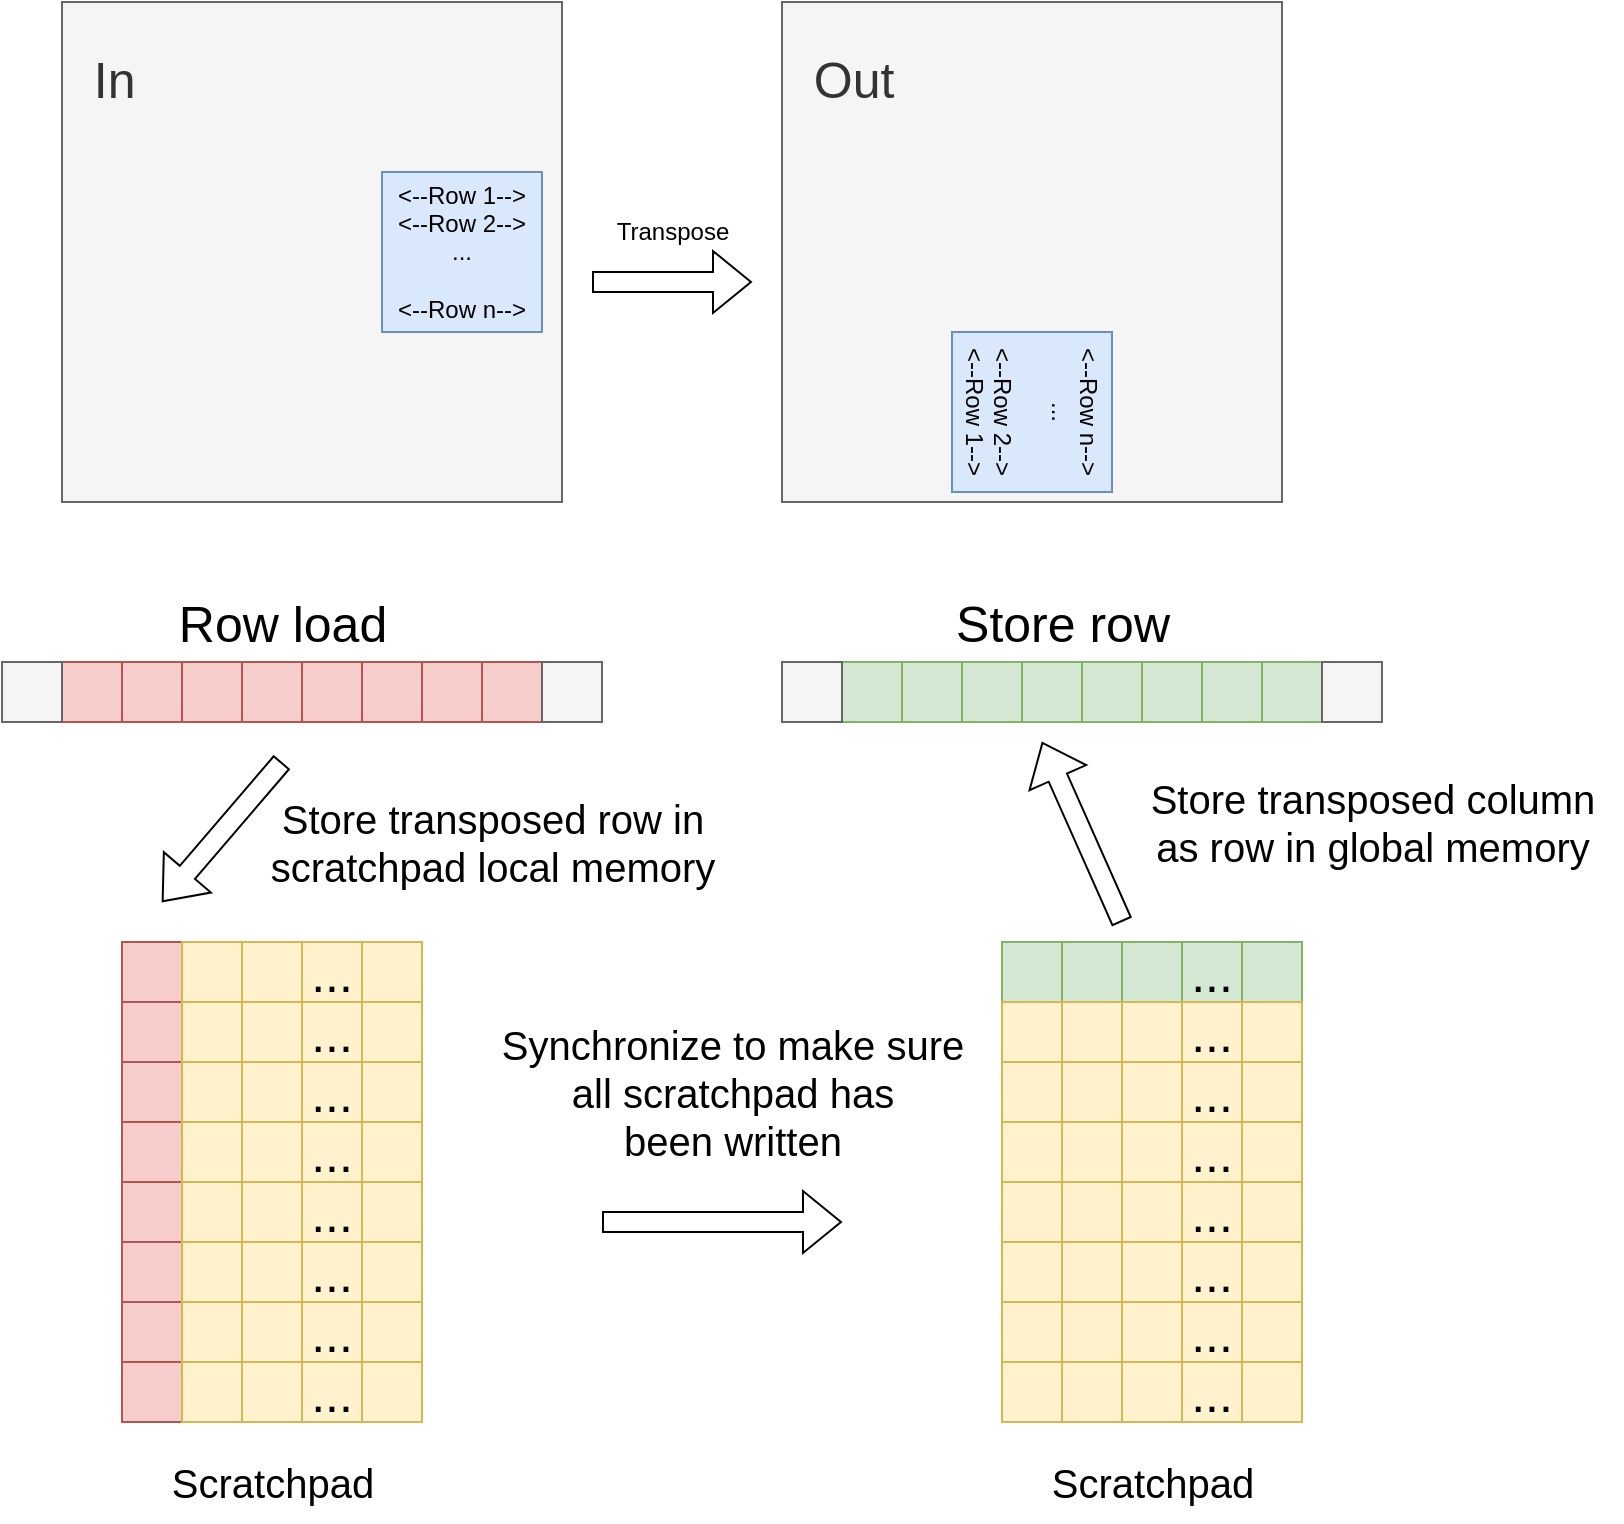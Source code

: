 <mxfile version="20.2.8" type="device"><diagram id="FgS90yQwINHz3JSQ8wSD" name="Page-1"><mxGraphModel dx="1192" dy="786" grid="1" gridSize="10" guides="1" tooltips="1" connect="1" arrows="1" fold="1" page="1" pageScale="1" pageWidth="850" pageHeight="1100" math="0" shadow="0"><root><mxCell id="0"/><mxCell id="1" parent="0"/><mxCell id="fDnmCRsfkhBNDSyyjOqY-11" value="&amp;nbsp;&lt;div style=&quot;font-size: 25px;&quot; align=&quot;left&quot;&gt;&amp;nbsp; Out&lt;br&gt;&lt;/div&gt;&lt;div align=&quot;left&quot;&gt;&lt;br&gt;&lt;/div&gt;&lt;div align=&quot;left&quot;&gt;&lt;br&gt;&lt;/div&gt;&lt;div align=&quot;left&quot;&gt;&lt;br&gt;&lt;/div&gt;&lt;div align=&quot;left&quot;&gt;&lt;br&gt;&lt;/div&gt;&lt;div align=&quot;left&quot;&gt;&lt;br&gt;&lt;/div&gt;&lt;div align=&quot;left&quot;&gt;&lt;br&gt;&lt;/div&gt;&lt;div align=&quot;left&quot;&gt;&lt;br&gt;&lt;/div&gt;&lt;div align=&quot;left&quot;&gt;&lt;br&gt;&lt;/div&gt;&lt;div align=&quot;left&quot;&gt;&lt;br&gt;&lt;/div&gt;&lt;div align=&quot;left&quot;&gt;&lt;br&gt;&lt;/div&gt;&lt;div align=&quot;left&quot;&gt;&lt;br&gt;&lt;/div&gt;&lt;div align=&quot;left&quot;&gt;&lt;br&gt;&lt;/div&gt;&lt;div align=&quot;left&quot;&gt;&lt;br&gt;&lt;/div&gt;" style="whiteSpace=wrap;html=1;aspect=fixed;fillColor=#f5f5f5;strokeColor=#666666;fontColor=#333333;align=left;" vertex="1" parent="1"><mxGeometry x="440" y="260" width="250" height="250" as="geometry"/></mxCell><mxCell id="fDnmCRsfkhBNDSyyjOqY-1" value="&amp;nbsp;&lt;div style=&quot;font-size: 25px;&quot; align=&quot;left&quot;&gt;&amp;nbsp; In&lt;br&gt;&lt;/div&gt;&lt;div align=&quot;left&quot;&gt;&lt;br&gt;&lt;/div&gt;&lt;div align=&quot;left&quot;&gt;&lt;br&gt;&lt;/div&gt;&lt;div align=&quot;left&quot;&gt;&lt;br&gt;&lt;/div&gt;&lt;div align=&quot;left&quot;&gt;&lt;br&gt;&lt;/div&gt;&lt;div align=&quot;left&quot;&gt;&lt;br&gt;&lt;/div&gt;&lt;div align=&quot;left&quot;&gt;&lt;br&gt;&lt;/div&gt;&lt;div align=&quot;left&quot;&gt;&lt;br&gt;&lt;/div&gt;&lt;div align=&quot;left&quot;&gt;&lt;br&gt;&lt;/div&gt;&lt;div align=&quot;left&quot;&gt;&lt;br&gt;&lt;/div&gt;&lt;div align=&quot;left&quot;&gt;&lt;br&gt;&lt;/div&gt;&lt;div align=&quot;left&quot;&gt;&lt;br&gt;&lt;/div&gt;&lt;div align=&quot;left&quot;&gt;&lt;br&gt;&lt;/div&gt;&lt;div align=&quot;left&quot;&gt;&lt;br&gt;&lt;/div&gt;" style="whiteSpace=wrap;html=1;aspect=fixed;fillColor=#f5f5f5;strokeColor=#666666;fontColor=#333333;align=left;" vertex="1" parent="1"><mxGeometry x="80" y="260" width="250" height="250" as="geometry"/></mxCell><mxCell id="fDnmCRsfkhBNDSyyjOqY-2" value="&lt;div&gt;&amp;lt;--Row 1--&amp;gt;&lt;br&gt;&lt;/div&gt;&lt;div&gt;&amp;lt;--Row 2--&amp;gt;&lt;br&gt;&lt;/div&gt;&lt;div&gt;...&lt;/div&gt;&lt;div&gt;&lt;br&gt;&lt;/div&gt;&lt;div&gt;&amp;lt;--Row n--&amp;gt;&lt;br&gt;&lt;/div&gt;" style="whiteSpace=wrap;html=1;aspect=fixed;fillColor=#dae8fc;strokeColor=#6c8ebf;" vertex="1" parent="1"><mxGeometry x="240" y="345" width="80" height="80" as="geometry"/></mxCell><mxCell id="fDnmCRsfkhBNDSyyjOqY-3" value="" style="shape=flexArrow;endArrow=classic;html=1;rounded=0;" edge="1" parent="1"><mxGeometry width="50" height="50" relative="1" as="geometry"><mxPoint x="345" y="400" as="sourcePoint"/><mxPoint x="425" y="400" as="targetPoint"/></mxGeometry></mxCell><mxCell id="fDnmCRsfkhBNDSyyjOqY-9" value="&lt;div&gt;&amp;lt;--Row n--&amp;gt;&lt;br&gt;&lt;/div&gt;&lt;div&gt;...&lt;/div&gt;&lt;div&gt;&lt;br&gt;&lt;/div&gt;&lt;div&gt;&amp;lt;--Row 2--&amp;gt;&lt;br&gt;&lt;/div&gt;&lt;div&gt;&amp;lt;--Row 1--&amp;gt;&lt;br&gt;&lt;/div&gt;" style="whiteSpace=wrap;html=1;aspect=fixed;fillColor=#dae8fc;strokeColor=#6c8ebf;rotation=90;" vertex="1" parent="1"><mxGeometry x="525" y="425" width="80" height="80" as="geometry"/></mxCell><mxCell id="fDnmCRsfkhBNDSyyjOqY-10" value="Transpose" style="text;html=1;align=center;verticalAlign=middle;resizable=0;points=[];autosize=1;strokeColor=none;fillColor=none;" vertex="1" parent="1"><mxGeometry x="345" y="360" width="80" height="30" as="geometry"/></mxCell><mxCell id="fDnmCRsfkhBNDSyyjOqY-12" value="" style="whiteSpace=wrap;html=1;aspect=fixed;fontSize=25;fillColor=#f8cecc;strokeColor=#b85450;" vertex="1" parent="1"><mxGeometry x="80" y="590" width="30" height="30" as="geometry"/></mxCell><mxCell id="fDnmCRsfkhBNDSyyjOqY-13" value="" style="whiteSpace=wrap;html=1;aspect=fixed;fontSize=25;fillColor=#f8cecc;strokeColor=#b85450;" vertex="1" parent="1"><mxGeometry x="110" y="590" width="30" height="30" as="geometry"/></mxCell><mxCell id="fDnmCRsfkhBNDSyyjOqY-14" value="" style="whiteSpace=wrap;html=1;aspect=fixed;fontSize=25;fillColor=#f8cecc;strokeColor=#b85450;" vertex="1" parent="1"><mxGeometry x="140" y="590" width="30" height="30" as="geometry"/></mxCell><mxCell id="fDnmCRsfkhBNDSyyjOqY-15" value="" style="whiteSpace=wrap;html=1;aspect=fixed;fontSize=25;fillColor=#f8cecc;strokeColor=#b85450;" vertex="1" parent="1"><mxGeometry x="170" y="590" width="30" height="30" as="geometry"/></mxCell><mxCell id="fDnmCRsfkhBNDSyyjOqY-16" value="" style="whiteSpace=wrap;html=1;aspect=fixed;fontSize=25;fillColor=#f8cecc;strokeColor=#b85450;" vertex="1" parent="1"><mxGeometry x="200" y="590" width="30" height="30" as="geometry"/></mxCell><mxCell id="fDnmCRsfkhBNDSyyjOqY-17" value="" style="whiteSpace=wrap;html=1;aspect=fixed;fontSize=25;fillColor=#f8cecc;strokeColor=#b85450;" vertex="1" parent="1"><mxGeometry x="230" y="590" width="30" height="30" as="geometry"/></mxCell><mxCell id="fDnmCRsfkhBNDSyyjOqY-18" value="" style="whiteSpace=wrap;html=1;aspect=fixed;fontSize=25;fillColor=#f8cecc;strokeColor=#b85450;" vertex="1" parent="1"><mxGeometry x="260" y="590" width="30" height="30" as="geometry"/></mxCell><mxCell id="fDnmCRsfkhBNDSyyjOqY-19" value="" style="whiteSpace=wrap;html=1;aspect=fixed;fontSize=25;fillColor=#f8cecc;strokeColor=#b85450;" vertex="1" parent="1"><mxGeometry x="290" y="590" width="30" height="30" as="geometry"/></mxCell><mxCell id="fDnmCRsfkhBNDSyyjOqY-21" value="Row load" style="text;html=1;align=center;verticalAlign=middle;resizable=0;points=[];autosize=1;strokeColor=none;fillColor=none;fontSize=25;" vertex="1" parent="1"><mxGeometry x="125" y="550" width="130" height="40" as="geometry"/></mxCell><mxCell id="fDnmCRsfkhBNDSyyjOqY-22" value="" style="whiteSpace=wrap;html=1;aspect=fixed;fontSize=25;fillColor=#d5e8d4;strokeColor=#82b366;" vertex="1" parent="1"><mxGeometry x="550" y="730" width="30" height="30" as="geometry"/></mxCell><mxCell id="fDnmCRsfkhBNDSyyjOqY-23" value="" style="whiteSpace=wrap;html=1;aspect=fixed;fontSize=25;fillColor=#fff2cc;strokeColor=#d6b656;" vertex="1" parent="1"><mxGeometry x="550" y="760" width="30" height="30" as="geometry"/></mxCell><mxCell id="fDnmCRsfkhBNDSyyjOqY-24" value="" style="whiteSpace=wrap;html=1;aspect=fixed;fontSize=25;fillColor=#fff2cc;strokeColor=#d6b656;" vertex="1" parent="1"><mxGeometry x="550" y="790" width="30" height="30" as="geometry"/></mxCell><mxCell id="fDnmCRsfkhBNDSyyjOqY-25" value="" style="whiteSpace=wrap;html=1;aspect=fixed;fontSize=25;fillColor=#fff2cc;strokeColor=#d6b656;" vertex="1" parent="1"><mxGeometry x="550" y="820" width="30" height="30" as="geometry"/></mxCell><mxCell id="fDnmCRsfkhBNDSyyjOqY-26" value="" style="whiteSpace=wrap;html=1;aspect=fixed;fontSize=25;fillColor=#fff2cc;strokeColor=#d6b656;" vertex="1" parent="1"><mxGeometry x="550" y="850" width="30" height="30" as="geometry"/></mxCell><mxCell id="fDnmCRsfkhBNDSyyjOqY-27" value="" style="whiteSpace=wrap;html=1;aspect=fixed;fontSize=25;fillColor=#fff2cc;strokeColor=#d6b656;" vertex="1" parent="1"><mxGeometry x="550" y="880" width="30" height="30" as="geometry"/></mxCell><mxCell id="fDnmCRsfkhBNDSyyjOqY-28" value="" style="whiteSpace=wrap;html=1;aspect=fixed;fontSize=25;fillColor=#fff2cc;strokeColor=#d6b656;" vertex="1" parent="1"><mxGeometry x="550" y="910" width="30" height="30" as="geometry"/></mxCell><mxCell id="fDnmCRsfkhBNDSyyjOqY-29" value="" style="whiteSpace=wrap;html=1;aspect=fixed;fontSize=25;fillColor=#fff2cc;strokeColor=#d6b656;" vertex="1" parent="1"><mxGeometry x="550" y="940" width="30" height="30" as="geometry"/></mxCell><mxCell id="fDnmCRsfkhBNDSyyjOqY-33" value="" style="whiteSpace=wrap;html=1;aspect=fixed;fontSize=25;fillColor=#d5e8d4;strokeColor=#82b366;" vertex="1" parent="1"><mxGeometry x="580" y="730" width="30" height="30" as="geometry"/></mxCell><mxCell id="fDnmCRsfkhBNDSyyjOqY-34" value="" style="whiteSpace=wrap;html=1;aspect=fixed;fontSize=25;fillColor=#fff2cc;strokeColor=#d6b656;" vertex="1" parent="1"><mxGeometry x="580" y="760" width="30" height="30" as="geometry"/></mxCell><mxCell id="fDnmCRsfkhBNDSyyjOqY-35" value="" style="whiteSpace=wrap;html=1;aspect=fixed;fontSize=25;fillColor=#fff2cc;strokeColor=#d6b656;" vertex="1" parent="1"><mxGeometry x="580" y="790" width="30" height="30" as="geometry"/></mxCell><mxCell id="fDnmCRsfkhBNDSyyjOqY-36" value="" style="whiteSpace=wrap;html=1;aspect=fixed;fontSize=25;fillColor=#fff2cc;strokeColor=#d6b656;" vertex="1" parent="1"><mxGeometry x="580" y="820" width="30" height="30" as="geometry"/></mxCell><mxCell id="fDnmCRsfkhBNDSyyjOqY-37" value="" style="whiteSpace=wrap;html=1;aspect=fixed;fontSize=25;fillColor=#fff2cc;strokeColor=#d6b656;" vertex="1" parent="1"><mxGeometry x="580" y="850" width="30" height="30" as="geometry"/></mxCell><mxCell id="fDnmCRsfkhBNDSyyjOqY-38" value="" style="whiteSpace=wrap;html=1;aspect=fixed;fontSize=25;fillColor=#fff2cc;strokeColor=#d6b656;" vertex="1" parent="1"><mxGeometry x="580" y="880" width="30" height="30" as="geometry"/></mxCell><mxCell id="fDnmCRsfkhBNDSyyjOqY-39" value="" style="whiteSpace=wrap;html=1;aspect=fixed;fontSize=25;fillColor=#fff2cc;strokeColor=#d6b656;" vertex="1" parent="1"><mxGeometry x="580" y="910" width="30" height="30" as="geometry"/></mxCell><mxCell id="fDnmCRsfkhBNDSyyjOqY-40" value="" style="whiteSpace=wrap;html=1;aspect=fixed;fontSize=25;fillColor=#fff2cc;strokeColor=#d6b656;" vertex="1" parent="1"><mxGeometry x="580" y="940" width="30" height="30" as="geometry"/></mxCell><mxCell id="fDnmCRsfkhBNDSyyjOqY-41" value="" style="whiteSpace=wrap;html=1;aspect=fixed;fontSize=25;fillColor=#d5e8d4;strokeColor=#82b366;" vertex="1" parent="1"><mxGeometry x="610" y="730" width="30" height="30" as="geometry"/></mxCell><mxCell id="fDnmCRsfkhBNDSyyjOqY-42" value="" style="whiteSpace=wrap;html=1;aspect=fixed;fontSize=25;fillColor=#fff2cc;strokeColor=#d6b656;" vertex="1" parent="1"><mxGeometry x="610" y="760" width="30" height="30" as="geometry"/></mxCell><mxCell id="fDnmCRsfkhBNDSyyjOqY-43" value="" style="whiteSpace=wrap;html=1;aspect=fixed;fontSize=25;fillColor=#fff2cc;strokeColor=#d6b656;" vertex="1" parent="1"><mxGeometry x="610" y="790" width="30" height="30" as="geometry"/></mxCell><mxCell id="fDnmCRsfkhBNDSyyjOqY-44" value="" style="whiteSpace=wrap;html=1;aspect=fixed;fontSize=25;fillColor=#fff2cc;strokeColor=#d6b656;" vertex="1" parent="1"><mxGeometry x="610" y="820" width="30" height="30" as="geometry"/></mxCell><mxCell id="fDnmCRsfkhBNDSyyjOqY-45" value="" style="whiteSpace=wrap;html=1;aspect=fixed;fontSize=25;fillColor=#fff2cc;strokeColor=#d6b656;" vertex="1" parent="1"><mxGeometry x="610" y="850" width="30" height="30" as="geometry"/></mxCell><mxCell id="fDnmCRsfkhBNDSyyjOqY-46" value="" style="whiteSpace=wrap;html=1;aspect=fixed;fontSize=25;fillColor=#fff2cc;strokeColor=#d6b656;" vertex="1" parent="1"><mxGeometry x="610" y="880" width="30" height="30" as="geometry"/></mxCell><mxCell id="fDnmCRsfkhBNDSyyjOqY-47" value="" style="whiteSpace=wrap;html=1;aspect=fixed;fontSize=25;fillColor=#fff2cc;strokeColor=#d6b656;" vertex="1" parent="1"><mxGeometry x="610" y="910" width="30" height="30" as="geometry"/></mxCell><mxCell id="fDnmCRsfkhBNDSyyjOqY-48" value="" style="whiteSpace=wrap;html=1;aspect=fixed;fontSize=25;fillColor=#fff2cc;strokeColor=#d6b656;" vertex="1" parent="1"><mxGeometry x="610" y="940" width="30" height="30" as="geometry"/></mxCell><mxCell id="fDnmCRsfkhBNDSyyjOqY-49" value="&lt;div&gt;...&lt;/div&gt;" style="whiteSpace=wrap;html=1;aspect=fixed;fontSize=25;fillColor=#d5e8d4;strokeColor=#82b366;" vertex="1" parent="1"><mxGeometry x="640" y="730" width="30" height="30" as="geometry"/></mxCell><mxCell id="fDnmCRsfkhBNDSyyjOqY-50" value="..." style="whiteSpace=wrap;html=1;aspect=fixed;fontSize=25;fillColor=#fff2cc;strokeColor=#d6b656;" vertex="1" parent="1"><mxGeometry x="640" y="760" width="30" height="30" as="geometry"/></mxCell><mxCell id="fDnmCRsfkhBNDSyyjOqY-51" value="..." style="whiteSpace=wrap;html=1;aspect=fixed;fontSize=25;fillColor=#fff2cc;strokeColor=#d6b656;" vertex="1" parent="1"><mxGeometry x="640" y="790" width="30" height="30" as="geometry"/></mxCell><mxCell id="fDnmCRsfkhBNDSyyjOqY-52" value="..." style="whiteSpace=wrap;html=1;aspect=fixed;fontSize=25;fillColor=#fff2cc;strokeColor=#d6b656;" vertex="1" parent="1"><mxGeometry x="640" y="820" width="30" height="30" as="geometry"/></mxCell><mxCell id="fDnmCRsfkhBNDSyyjOqY-53" value="..." style="whiteSpace=wrap;html=1;aspect=fixed;fontSize=25;fillColor=#fff2cc;strokeColor=#d6b656;" vertex="1" parent="1"><mxGeometry x="640" y="850" width="30" height="30" as="geometry"/></mxCell><mxCell id="fDnmCRsfkhBNDSyyjOqY-54" value="..." style="whiteSpace=wrap;html=1;aspect=fixed;fontSize=25;fillColor=#fff2cc;strokeColor=#d6b656;" vertex="1" parent="1"><mxGeometry x="640" y="880" width="30" height="30" as="geometry"/></mxCell><mxCell id="fDnmCRsfkhBNDSyyjOqY-55" value="..." style="whiteSpace=wrap;html=1;aspect=fixed;fontSize=25;fillColor=#fff2cc;strokeColor=#d6b656;" vertex="1" parent="1"><mxGeometry x="640" y="910" width="30" height="30" as="geometry"/></mxCell><mxCell id="fDnmCRsfkhBNDSyyjOqY-56" value="..." style="whiteSpace=wrap;html=1;aspect=fixed;fontSize=25;fillColor=#fff2cc;strokeColor=#d6b656;" vertex="1" parent="1"><mxGeometry x="640" y="940" width="30" height="30" as="geometry"/></mxCell><mxCell id="fDnmCRsfkhBNDSyyjOqY-57" value="" style="whiteSpace=wrap;html=1;aspect=fixed;fontSize=25;fillColor=#d5e8d4;strokeColor=#82b366;" vertex="1" parent="1"><mxGeometry x="670" y="730" width="30" height="30" as="geometry"/></mxCell><mxCell id="fDnmCRsfkhBNDSyyjOqY-58" value="" style="whiteSpace=wrap;html=1;aspect=fixed;fontSize=25;fillColor=#fff2cc;strokeColor=#d6b656;" vertex="1" parent="1"><mxGeometry x="670" y="760" width="30" height="30" as="geometry"/></mxCell><mxCell id="fDnmCRsfkhBNDSyyjOqY-59" value="" style="whiteSpace=wrap;html=1;aspect=fixed;fontSize=25;fillColor=#fff2cc;strokeColor=#d6b656;" vertex="1" parent="1"><mxGeometry x="670" y="790" width="30" height="30" as="geometry"/></mxCell><mxCell id="fDnmCRsfkhBNDSyyjOqY-60" value="" style="whiteSpace=wrap;html=1;aspect=fixed;fontSize=25;fillColor=#fff2cc;strokeColor=#d6b656;" vertex="1" parent="1"><mxGeometry x="670" y="820" width="30" height="30" as="geometry"/></mxCell><mxCell id="fDnmCRsfkhBNDSyyjOqY-61" value="" style="whiteSpace=wrap;html=1;aspect=fixed;fontSize=25;fillColor=#fff2cc;strokeColor=#d6b656;" vertex="1" parent="1"><mxGeometry x="670" y="850" width="30" height="30" as="geometry"/></mxCell><mxCell id="fDnmCRsfkhBNDSyyjOqY-62" value="" style="whiteSpace=wrap;html=1;aspect=fixed;fontSize=25;fillColor=#fff2cc;strokeColor=#d6b656;" vertex="1" parent="1"><mxGeometry x="670" y="880" width="30" height="30" as="geometry"/></mxCell><mxCell id="fDnmCRsfkhBNDSyyjOqY-63" value="" style="whiteSpace=wrap;html=1;aspect=fixed;fontSize=25;fillColor=#fff2cc;strokeColor=#d6b656;" vertex="1" parent="1"><mxGeometry x="670" y="910" width="30" height="30" as="geometry"/></mxCell><mxCell id="fDnmCRsfkhBNDSyyjOqY-64" value="" style="whiteSpace=wrap;html=1;aspect=fixed;fontSize=25;fillColor=#fff2cc;strokeColor=#d6b656;" vertex="1" parent="1"><mxGeometry x="670" y="940" width="30" height="30" as="geometry"/></mxCell><mxCell id="fDnmCRsfkhBNDSyyjOqY-65" value="" style="whiteSpace=wrap;html=1;aspect=fixed;fontSize=25;fillColor=#f5f5f5;strokeColor=#666666;fontColor=#333333;" vertex="1" parent="1"><mxGeometry x="320" y="590" width="30" height="30" as="geometry"/></mxCell><mxCell id="fDnmCRsfkhBNDSyyjOqY-66" value="" style="whiteSpace=wrap;html=1;aspect=fixed;fontSize=25;fillColor=#f5f5f5;strokeColor=#666666;fontColor=#333333;" vertex="1" parent="1"><mxGeometry x="50" y="590" width="30" height="30" as="geometry"/></mxCell><mxCell id="fDnmCRsfkhBNDSyyjOqY-67" value="" style="whiteSpace=wrap;html=1;aspect=fixed;fontSize=25;fillColor=#f8cecc;strokeColor=#b85450;" vertex="1" parent="1"><mxGeometry x="110" y="730" width="30" height="30" as="geometry"/></mxCell><mxCell id="fDnmCRsfkhBNDSyyjOqY-68" value="" style="whiteSpace=wrap;html=1;aspect=fixed;fontSize=25;fillColor=#f8cecc;strokeColor=#b85450;" vertex="1" parent="1"><mxGeometry x="110" y="760" width="30" height="30" as="geometry"/></mxCell><mxCell id="fDnmCRsfkhBNDSyyjOqY-69" value="" style="whiteSpace=wrap;html=1;aspect=fixed;fontSize=25;fillColor=#f8cecc;strokeColor=#b85450;" vertex="1" parent="1"><mxGeometry x="110" y="790" width="30" height="30" as="geometry"/></mxCell><mxCell id="fDnmCRsfkhBNDSyyjOqY-70" value="" style="whiteSpace=wrap;html=1;aspect=fixed;fontSize=25;fillColor=#f8cecc;strokeColor=#b85450;" vertex="1" parent="1"><mxGeometry x="110" y="820" width="30" height="30" as="geometry"/></mxCell><mxCell id="fDnmCRsfkhBNDSyyjOqY-71" value="" style="whiteSpace=wrap;html=1;aspect=fixed;fontSize=25;fillColor=#f8cecc;strokeColor=#b85450;" vertex="1" parent="1"><mxGeometry x="110" y="850" width="30" height="30" as="geometry"/></mxCell><mxCell id="fDnmCRsfkhBNDSyyjOqY-72" value="" style="whiteSpace=wrap;html=1;aspect=fixed;fontSize=25;fillColor=#f8cecc;strokeColor=#b85450;" vertex="1" parent="1"><mxGeometry x="110" y="880" width="30" height="30" as="geometry"/></mxCell><mxCell id="fDnmCRsfkhBNDSyyjOqY-73" value="" style="whiteSpace=wrap;html=1;aspect=fixed;fontSize=25;fillColor=#f8cecc;strokeColor=#b85450;" vertex="1" parent="1"><mxGeometry x="110" y="910" width="30" height="30" as="geometry"/></mxCell><mxCell id="fDnmCRsfkhBNDSyyjOqY-74" value="" style="whiteSpace=wrap;html=1;aspect=fixed;fontSize=25;fillColor=#f8cecc;strokeColor=#b85450;" vertex="1" parent="1"><mxGeometry x="110" y="940" width="30" height="30" as="geometry"/></mxCell><mxCell id="fDnmCRsfkhBNDSyyjOqY-75" value="" style="whiteSpace=wrap;html=1;aspect=fixed;fontSize=25;fillColor=#fff2cc;strokeColor=#d6b656;" vertex="1" parent="1"><mxGeometry x="140" y="730" width="30" height="30" as="geometry"/></mxCell><mxCell id="fDnmCRsfkhBNDSyyjOqY-76" value="" style="whiteSpace=wrap;html=1;aspect=fixed;fontSize=25;fillColor=#fff2cc;strokeColor=#d6b656;" vertex="1" parent="1"><mxGeometry x="140" y="760" width="30" height="30" as="geometry"/></mxCell><mxCell id="fDnmCRsfkhBNDSyyjOqY-77" value="" style="whiteSpace=wrap;html=1;aspect=fixed;fontSize=25;fillColor=#fff2cc;strokeColor=#d6b656;" vertex="1" parent="1"><mxGeometry x="140" y="790" width="30" height="30" as="geometry"/></mxCell><mxCell id="fDnmCRsfkhBNDSyyjOqY-78" value="" style="whiteSpace=wrap;html=1;aspect=fixed;fontSize=25;fillColor=#fff2cc;strokeColor=#d6b656;" vertex="1" parent="1"><mxGeometry x="140" y="820" width="30" height="30" as="geometry"/></mxCell><mxCell id="fDnmCRsfkhBNDSyyjOqY-79" value="" style="whiteSpace=wrap;html=1;aspect=fixed;fontSize=25;fillColor=#fff2cc;strokeColor=#d6b656;" vertex="1" parent="1"><mxGeometry x="140" y="850" width="30" height="30" as="geometry"/></mxCell><mxCell id="fDnmCRsfkhBNDSyyjOqY-80" value="" style="whiteSpace=wrap;html=1;aspect=fixed;fontSize=25;fillColor=#fff2cc;strokeColor=#d6b656;" vertex="1" parent="1"><mxGeometry x="140" y="880" width="30" height="30" as="geometry"/></mxCell><mxCell id="fDnmCRsfkhBNDSyyjOqY-81" value="" style="whiteSpace=wrap;html=1;aspect=fixed;fontSize=25;fillColor=#fff2cc;strokeColor=#d6b656;" vertex="1" parent="1"><mxGeometry x="140" y="910" width="30" height="30" as="geometry"/></mxCell><mxCell id="fDnmCRsfkhBNDSyyjOqY-82" value="" style="whiteSpace=wrap;html=1;aspect=fixed;fontSize=25;fillColor=#fff2cc;strokeColor=#d6b656;" vertex="1" parent="1"><mxGeometry x="140" y="940" width="30" height="30" as="geometry"/></mxCell><mxCell id="fDnmCRsfkhBNDSyyjOqY-83" value="" style="whiteSpace=wrap;html=1;aspect=fixed;fontSize=25;fillColor=#fff2cc;strokeColor=#d6b656;" vertex="1" parent="1"><mxGeometry x="170" y="730" width="30" height="30" as="geometry"/></mxCell><mxCell id="fDnmCRsfkhBNDSyyjOqY-84" value="" style="whiteSpace=wrap;html=1;aspect=fixed;fontSize=25;fillColor=#fff2cc;strokeColor=#d6b656;" vertex="1" parent="1"><mxGeometry x="170" y="760" width="30" height="30" as="geometry"/></mxCell><mxCell id="fDnmCRsfkhBNDSyyjOqY-85" value="" style="whiteSpace=wrap;html=1;aspect=fixed;fontSize=25;fillColor=#fff2cc;strokeColor=#d6b656;" vertex="1" parent="1"><mxGeometry x="170" y="790" width="30" height="30" as="geometry"/></mxCell><mxCell id="fDnmCRsfkhBNDSyyjOqY-86" value="" style="whiteSpace=wrap;html=1;aspect=fixed;fontSize=25;fillColor=#fff2cc;strokeColor=#d6b656;" vertex="1" parent="1"><mxGeometry x="170" y="820" width="30" height="30" as="geometry"/></mxCell><mxCell id="fDnmCRsfkhBNDSyyjOqY-87" value="" style="whiteSpace=wrap;html=1;aspect=fixed;fontSize=25;fillColor=#fff2cc;strokeColor=#d6b656;" vertex="1" parent="1"><mxGeometry x="170" y="850" width="30" height="30" as="geometry"/></mxCell><mxCell id="fDnmCRsfkhBNDSyyjOqY-88" value="" style="whiteSpace=wrap;html=1;aspect=fixed;fontSize=25;fillColor=#fff2cc;strokeColor=#d6b656;" vertex="1" parent="1"><mxGeometry x="170" y="880" width="30" height="30" as="geometry"/></mxCell><mxCell id="fDnmCRsfkhBNDSyyjOqY-89" value="" style="whiteSpace=wrap;html=1;aspect=fixed;fontSize=25;fillColor=#fff2cc;strokeColor=#d6b656;" vertex="1" parent="1"><mxGeometry x="170" y="910" width="30" height="30" as="geometry"/></mxCell><mxCell id="fDnmCRsfkhBNDSyyjOqY-90" value="" style="whiteSpace=wrap;html=1;aspect=fixed;fontSize=25;fillColor=#fff2cc;strokeColor=#d6b656;" vertex="1" parent="1"><mxGeometry x="170" y="940" width="30" height="30" as="geometry"/></mxCell><mxCell id="fDnmCRsfkhBNDSyyjOqY-91" value="&lt;div&gt;...&lt;/div&gt;" style="whiteSpace=wrap;html=1;aspect=fixed;fontSize=25;fillColor=#fff2cc;strokeColor=#d6b656;" vertex="1" parent="1"><mxGeometry x="200" y="730" width="30" height="30" as="geometry"/></mxCell><mxCell id="fDnmCRsfkhBNDSyyjOqY-92" value="..." style="whiteSpace=wrap;html=1;aspect=fixed;fontSize=25;fillColor=#fff2cc;strokeColor=#d6b656;" vertex="1" parent="1"><mxGeometry x="200" y="760" width="30" height="30" as="geometry"/></mxCell><mxCell id="fDnmCRsfkhBNDSyyjOqY-93" value="..." style="whiteSpace=wrap;html=1;aspect=fixed;fontSize=25;fillColor=#fff2cc;strokeColor=#d6b656;" vertex="1" parent="1"><mxGeometry x="200" y="790" width="30" height="30" as="geometry"/></mxCell><mxCell id="fDnmCRsfkhBNDSyyjOqY-94" value="..." style="whiteSpace=wrap;html=1;aspect=fixed;fontSize=25;fillColor=#fff2cc;strokeColor=#d6b656;" vertex="1" parent="1"><mxGeometry x="200" y="820" width="30" height="30" as="geometry"/></mxCell><mxCell id="fDnmCRsfkhBNDSyyjOqY-95" value="..." style="whiteSpace=wrap;html=1;aspect=fixed;fontSize=25;fillColor=#fff2cc;strokeColor=#d6b656;" vertex="1" parent="1"><mxGeometry x="200" y="850" width="30" height="30" as="geometry"/></mxCell><mxCell id="fDnmCRsfkhBNDSyyjOqY-96" value="..." style="whiteSpace=wrap;html=1;aspect=fixed;fontSize=25;fillColor=#fff2cc;strokeColor=#d6b656;" vertex="1" parent="1"><mxGeometry x="200" y="880" width="30" height="30" as="geometry"/></mxCell><mxCell id="fDnmCRsfkhBNDSyyjOqY-97" value="..." style="whiteSpace=wrap;html=1;aspect=fixed;fontSize=25;fillColor=#fff2cc;strokeColor=#d6b656;" vertex="1" parent="1"><mxGeometry x="200" y="910" width="30" height="30" as="geometry"/></mxCell><mxCell id="fDnmCRsfkhBNDSyyjOqY-98" value="..." style="whiteSpace=wrap;html=1;aspect=fixed;fontSize=25;fillColor=#fff2cc;strokeColor=#d6b656;" vertex="1" parent="1"><mxGeometry x="200" y="940" width="30" height="30" as="geometry"/></mxCell><mxCell id="fDnmCRsfkhBNDSyyjOqY-99" value="" style="whiteSpace=wrap;html=1;aspect=fixed;fontSize=25;fillColor=#fff2cc;strokeColor=#d6b656;" vertex="1" parent="1"><mxGeometry x="230" y="730" width="30" height="30" as="geometry"/></mxCell><mxCell id="fDnmCRsfkhBNDSyyjOqY-100" value="" style="whiteSpace=wrap;html=1;aspect=fixed;fontSize=25;fillColor=#fff2cc;strokeColor=#d6b656;" vertex="1" parent="1"><mxGeometry x="230" y="760" width="30" height="30" as="geometry"/></mxCell><mxCell id="fDnmCRsfkhBNDSyyjOqY-101" value="" style="whiteSpace=wrap;html=1;aspect=fixed;fontSize=25;fillColor=#fff2cc;strokeColor=#d6b656;" vertex="1" parent="1"><mxGeometry x="230" y="790" width="30" height="30" as="geometry"/></mxCell><mxCell id="fDnmCRsfkhBNDSyyjOqY-102" value="" style="whiteSpace=wrap;html=1;aspect=fixed;fontSize=25;fillColor=#fff2cc;strokeColor=#d6b656;" vertex="1" parent="1"><mxGeometry x="230" y="820" width="30" height="30" as="geometry"/></mxCell><mxCell id="fDnmCRsfkhBNDSyyjOqY-103" value="" style="whiteSpace=wrap;html=1;aspect=fixed;fontSize=25;fillColor=#fff2cc;strokeColor=#d6b656;" vertex="1" parent="1"><mxGeometry x="230" y="850" width="30" height="30" as="geometry"/></mxCell><mxCell id="fDnmCRsfkhBNDSyyjOqY-104" value="" style="whiteSpace=wrap;html=1;aspect=fixed;fontSize=25;fillColor=#fff2cc;strokeColor=#d6b656;" vertex="1" parent="1"><mxGeometry x="230" y="880" width="30" height="30" as="geometry"/></mxCell><mxCell id="fDnmCRsfkhBNDSyyjOqY-105" value="" style="whiteSpace=wrap;html=1;aspect=fixed;fontSize=25;fillColor=#fff2cc;strokeColor=#d6b656;" vertex="1" parent="1"><mxGeometry x="230" y="910" width="30" height="30" as="geometry"/></mxCell><mxCell id="fDnmCRsfkhBNDSyyjOqY-106" value="" style="whiteSpace=wrap;html=1;aspect=fixed;fontSize=25;fillColor=#fff2cc;strokeColor=#d6b656;" vertex="1" parent="1"><mxGeometry x="230" y="940" width="30" height="30" as="geometry"/></mxCell><mxCell id="fDnmCRsfkhBNDSyyjOqY-107" value="&lt;div style=&quot;font-size: 20px;&quot;&gt;&lt;font style=&quot;font-size: 20px;&quot;&gt;Store transposed row in &lt;br&gt;&lt;/font&gt;&lt;/div&gt;&lt;div style=&quot;font-size: 20px;&quot;&gt;&lt;font style=&quot;font-size: 20px;&quot;&gt;scratchpad local memory&lt;br&gt;&lt;/font&gt;&lt;/div&gt;" style="text;html=1;align=center;verticalAlign=middle;resizable=0;points=[];autosize=1;strokeColor=none;fillColor=none;fontSize=25;" vertex="1" parent="1"><mxGeometry x="170" y="650" width="250" height="60" as="geometry"/></mxCell><mxCell id="fDnmCRsfkhBNDSyyjOqY-108" value="" style="shape=flexArrow;endArrow=classic;html=1;rounded=0;fontSize=25;" edge="1" parent="1"><mxGeometry width="50" height="50" relative="1" as="geometry"><mxPoint x="190" y="640" as="sourcePoint"/><mxPoint x="130" y="710" as="targetPoint"/></mxGeometry></mxCell><mxCell id="fDnmCRsfkhBNDSyyjOqY-109" value="" style="shape=flexArrow;endArrow=classic;html=1;rounded=0;fontSize=20;startArrow=none;" edge="1" parent="1" source="fDnmCRsfkhBNDSyyjOqY-110"><mxGeometry width="50" height="50" relative="1" as="geometry"><mxPoint x="320" y="850" as="sourcePoint"/><mxPoint x="450" y="850" as="targetPoint"/></mxGeometry></mxCell><mxCell id="fDnmCRsfkhBNDSyyjOqY-111" value="&lt;div&gt;Scratchpad&lt;/div&gt;" style="text;html=1;align=center;verticalAlign=middle;resizable=0;points=[];autosize=1;strokeColor=none;fillColor=none;fontSize=20;" vertex="1" parent="1"><mxGeometry x="125" y="980" width="120" height="40" as="geometry"/></mxCell><mxCell id="fDnmCRsfkhBNDSyyjOqY-112" value="&lt;div&gt;Scratchpad&lt;/div&gt;" style="text;html=1;align=center;verticalAlign=middle;resizable=0;points=[];autosize=1;strokeColor=none;fillColor=none;fontSize=20;" vertex="1" parent="1"><mxGeometry x="565" y="980" width="120" height="40" as="geometry"/></mxCell><mxCell id="fDnmCRsfkhBNDSyyjOqY-110" value="&lt;div&gt;Synchronize to make sure&lt;/div&gt;&lt;div&gt;all scratchpad has &lt;br&gt;&lt;/div&gt;&lt;div&gt;been written&lt;br&gt;&lt;/div&gt;" style="text;html=1;align=center;verticalAlign=middle;resizable=0;points=[];autosize=1;strokeColor=none;fillColor=none;fontSize=20;" vertex="1" parent="1"><mxGeometry x="290" y="760" width="250" height="90" as="geometry"/></mxCell><mxCell id="fDnmCRsfkhBNDSyyjOqY-113" value="" style="shape=flexArrow;endArrow=none;html=1;rounded=0;fontSize=20;" edge="1" parent="1" target="fDnmCRsfkhBNDSyyjOqY-110"><mxGeometry width="50" height="50" relative="1" as="geometry"><mxPoint x="320" y="850" as="sourcePoint"/><mxPoint x="450" y="850" as="targetPoint"/></mxGeometry></mxCell><mxCell id="fDnmCRsfkhBNDSyyjOqY-114" value="" style="shape=flexArrow;endArrow=classic;html=1;rounded=0;fontSize=25;" edge="1" parent="1"><mxGeometry width="50" height="50" relative="1" as="geometry"><mxPoint x="350" y="870" as="sourcePoint"/><mxPoint x="470" y="870" as="targetPoint"/></mxGeometry></mxCell><mxCell id="fDnmCRsfkhBNDSyyjOqY-115" value="" style="shape=flexArrow;endArrow=classic;html=1;rounded=0;fontSize=25;" edge="1" parent="1"><mxGeometry width="50" height="50" relative="1" as="geometry"><mxPoint x="610" y="720" as="sourcePoint"/><mxPoint x="570" y="630" as="targetPoint"/></mxGeometry></mxCell><mxCell id="fDnmCRsfkhBNDSyyjOqY-116" value="" style="whiteSpace=wrap;html=1;aspect=fixed;fontSize=25;fillColor=#d5e8d4;strokeColor=#82b366;" vertex="1" parent="1"><mxGeometry x="470" y="590" width="30" height="30" as="geometry"/></mxCell><mxCell id="fDnmCRsfkhBNDSyyjOqY-117" value="" style="whiteSpace=wrap;html=1;aspect=fixed;fontSize=25;fillColor=#d5e8d4;strokeColor=#82b366;" vertex="1" parent="1"><mxGeometry x="500" y="590" width="30" height="30" as="geometry"/></mxCell><mxCell id="fDnmCRsfkhBNDSyyjOqY-118" value="" style="whiteSpace=wrap;html=1;aspect=fixed;fontSize=25;fillColor=#d5e8d4;strokeColor=#82b366;" vertex="1" parent="1"><mxGeometry x="530" y="590" width="30" height="30" as="geometry"/></mxCell><mxCell id="fDnmCRsfkhBNDSyyjOqY-119" value="" style="whiteSpace=wrap;html=1;aspect=fixed;fontSize=25;fillColor=#d5e8d4;strokeColor=#82b366;" vertex="1" parent="1"><mxGeometry x="560" y="590" width="30" height="30" as="geometry"/></mxCell><mxCell id="fDnmCRsfkhBNDSyyjOqY-120" value="" style="whiteSpace=wrap;html=1;aspect=fixed;fontSize=25;fillColor=#d5e8d4;strokeColor=#82b366;" vertex="1" parent="1"><mxGeometry x="590" y="590" width="30" height="30" as="geometry"/></mxCell><mxCell id="fDnmCRsfkhBNDSyyjOqY-121" value="" style="whiteSpace=wrap;html=1;aspect=fixed;fontSize=25;fillColor=#d5e8d4;strokeColor=#82b366;" vertex="1" parent="1"><mxGeometry x="620" y="590" width="30" height="30" as="geometry"/></mxCell><mxCell id="fDnmCRsfkhBNDSyyjOqY-122" value="" style="whiteSpace=wrap;html=1;aspect=fixed;fontSize=25;fillColor=#d5e8d4;strokeColor=#82b366;" vertex="1" parent="1"><mxGeometry x="650" y="590" width="30" height="30" as="geometry"/></mxCell><mxCell id="fDnmCRsfkhBNDSyyjOqY-123" value="" style="whiteSpace=wrap;html=1;aspect=fixed;fontSize=25;fillColor=#d5e8d4;strokeColor=#82b366;" vertex="1" parent="1"><mxGeometry x="680" y="590" width="30" height="30" as="geometry"/></mxCell><mxCell id="fDnmCRsfkhBNDSyyjOqY-124" value="Store row" style="text;html=1;align=center;verticalAlign=middle;resizable=0;points=[];autosize=1;strokeColor=none;fillColor=none;fontSize=25;" vertex="1" parent="1"><mxGeometry x="515" y="550" width="130" height="40" as="geometry"/></mxCell><mxCell id="fDnmCRsfkhBNDSyyjOqY-125" value="" style="whiteSpace=wrap;html=1;aspect=fixed;fontSize=25;fillColor=#f5f5f5;strokeColor=#666666;fontColor=#333333;" vertex="1" parent="1"><mxGeometry x="710" y="590" width="30" height="30" as="geometry"/></mxCell><mxCell id="fDnmCRsfkhBNDSyyjOqY-126" value="" style="whiteSpace=wrap;html=1;aspect=fixed;fontSize=25;fillColor=#f5f5f5;strokeColor=#666666;fontColor=#333333;" vertex="1" parent="1"><mxGeometry x="440" y="590" width="30" height="30" as="geometry"/></mxCell><mxCell id="fDnmCRsfkhBNDSyyjOqY-128" value="&lt;div&gt;Store transposed column&lt;/div&gt;&lt;div&gt;as row in global memory&lt;br&gt;&lt;/div&gt;" style="text;html=1;align=center;verticalAlign=middle;resizable=0;points=[];autosize=1;strokeColor=none;fillColor=none;fontSize=20;" vertex="1" parent="1"><mxGeometry x="610" y="640" width="250" height="60" as="geometry"/></mxCell></root></mxGraphModel></diagram></mxfile>
